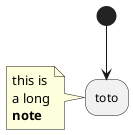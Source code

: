 {
  "sha1": "jhuozah0ctyj1udsy751jxhy61j2z24",
  "insertion": {
    "when": "2024-06-03T18:59:31.908Z",
    "user": "plantuml@gmail.com"
  }
}
@startuml

(*) --> "toto"
note left
  this is
  a long
  <b>note</b>
 end note

@enduml
